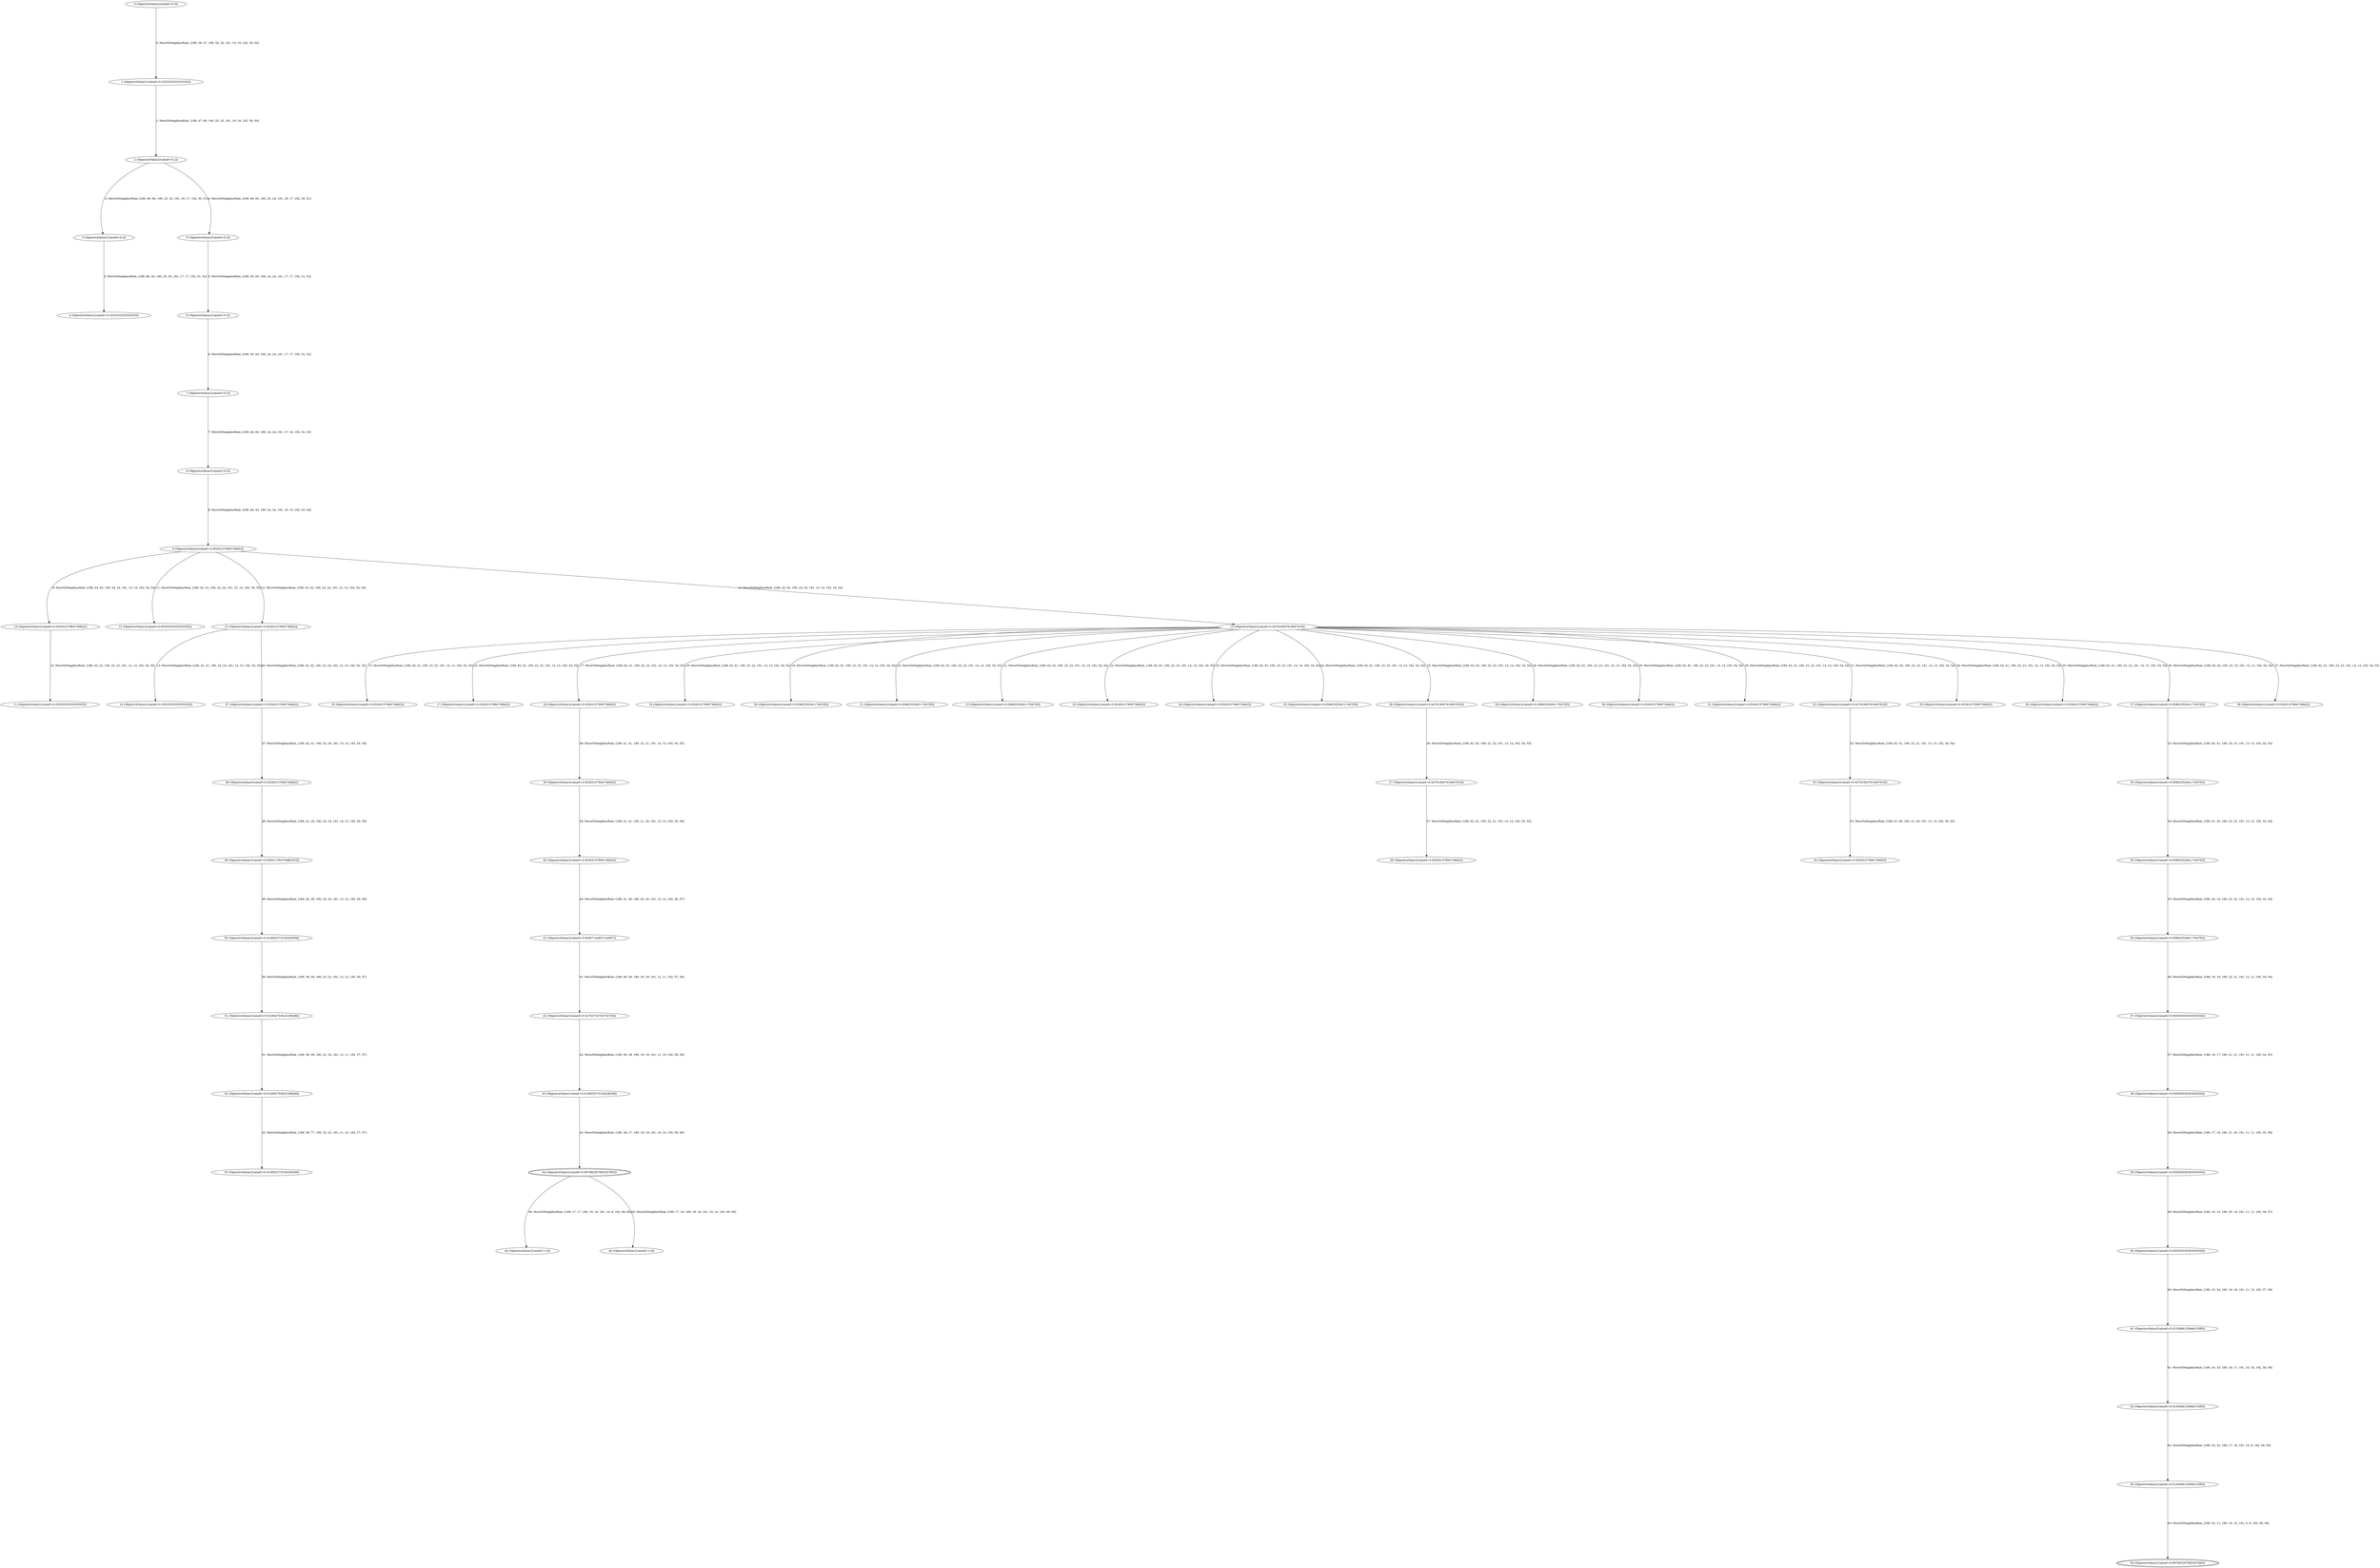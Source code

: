 digraph designSpace {
nodesep=0
ranksep=5
node[
	style=filled
	fillcolor=white
]
0 [label = "0 (ObjectiveValue1[value0=0.5])"
URL="./0.svg"]
1 [label = "1 (ObjectiveValue1[value0=0.3333333333333333])"
URL="./1.svg"]
0 -> 1 [label="0: MoveToNeighborRule, [189, 28, 47, 190, 26, 25, 191, 19, 19, 192, 50, 50]"]
2 [label = "2 (ObjectiveValue1[value0=0.2])"
URL="./2.svg"]
1 -> 2 [label="1: MoveToNeighborRule, [189, 47, 66, 190, 25, 25, 191, 19, 18, 192, 50, 50]"]
3 [label = "3 (ObjectiveValue1[value0=0.2])"
URL="./3.svg"]
2 -> 3 [label="2: MoveToNeighborRule, [189, 66, 66, 190, 25, 25, 191, 18, 17, 192, 50, 51]"]
4 [label = "4 (ObjectiveValue1[value0=0.3333333333333333])"
URL="./4.svg"]
3 -> 4 [label="3: MoveToNeighborRule, [189, 66, 45, 190, 25, 25, 191, 17, 17, 192, 51, 52]"]
5 [label = "5 (ObjectiveValue1[value0=0.2])"
URL="./5.svg"]
2 -> 5 [label="4: MoveToNeighborRule, [189, 66, 65, 190, 25, 24, 191, 18, 17, 192, 50, 51]"]
6 [label = "6 (ObjectiveValue1[value0=0.2])"
URL="./6.svg"]
5 -> 6 [label="5: MoveToNeighborRule, [189, 65, 65, 190, 24, 24, 191, 17, 17, 192, 51, 52]"]
7 [label = "7 (ObjectiveValue1[value0=0.2])"
URL="./7.svg"]
6 -> 7 [label="6: MoveToNeighborRule, [189, 65, 64, 190, 24, 24, 191, 17, 17, 192, 52, 52]"]
8 [label = "8 (ObjectiveValue1[value0=0.2])"
URL="./8.svg"]
7 -> 8 [label="7: MoveToNeighborRule, [189, 64, 64, 190, 24, 24, 191, 17, 16, 192, 52, 53]"]
9 [label = "9 (ObjectiveValue1[value0=0.05263157894736842])"
URL="./9.svg"]
8 -> 9 [label="8: MoveToNeighborRule, [189, 64, 43, 190, 24, 24, 191, 16, 15, 192, 53, 54]"]
10 [label = "10 (ObjectiveValue1[value0=0.05263157894736842])"
URL="./10.svg"]
9 -> 10 [label="9: MoveToNeighborRule, [189, 43, 43, 190, 24, 24, 191, 15, 14, 192, 54, 54]"]
11 [label = "11 (ObjectiveValue1[value0=0.05555555555555555])"
URL="./11.svg"]
10 -> 11 [label="10: MoveToNeighborRule, [189, 43, 22, 190, 24, 23, 191, 14, 13, 192, 54, 55]"]
12 [label = "12 (ObjectiveValue1[value0=0.05555555555555555])"
URL="./12.svg"]
9 -> 12 [label="11: MoveToNeighborRule, [189, 43, 22, 190, 24, 24, 191, 15, 14, 192, 54, 55]"]
13 [label = "13 (ObjectiveValue1[value0=0.05263157894736842])"
URL="./13.svg"]
9 -> 13 [label="12: MoveToNeighborRule, [189, 43, 42, 190, 24, 24, 191, 15, 14, 192, 54, 54]"]
14 [label = "14 (ObjectiveValue1[value0=0.05555555555555555])"
URL="./14.svg"]
13 -> 14 [label="13: MoveToNeighborRule, [189, 42, 21, 190, 24, 24, 191, 14, 13, 192, 54, 55]"]
15 [label = "15 (ObjectiveValue1[value0=0.047619047619047616])"
URL="./15.svg"]
9 -> 15 [label="14: MoveToNeighborRule, [189, 43, 62, 190, 24, 23, 191, 15, 14, 192, 54, 54]"]
16 [label = "16 (ObjectiveValue1[value0=0.05263157894736842])"
URL="./16.svg"]
15 -> 16 [label="15: MoveToNeighborRule, [189, 62, 41, 190, 23, 23, 191, 14, 13, 192, 54, 55]"]
17 [label = "17 (ObjectiveValue1[value0=0.05263157894736842])"
URL="./17.svg"]
15 -> 17 [label="16: MoveToNeighborRule, [189, 62, 81, 190, 23, 23, 191, 14, 13, 192, 54, 54]"]
18 [label = "18 (ObjectiveValue1[value0=0.05263157894736842])"
URL="./18.svg"]
15 -> 18 [label="17: MoveToNeighborRule, [189, 62, 41, 190, 23, 22, 191, 14, 14, 192, 54, 55]"]
19 [label = "19 (ObjectiveValue1[value0=0.05263157894736842])"
URL="./19.svg"]
15 -> 19 [label="18: MoveToNeighborRule, [189, 62, 81, 190, 23, 22, 191, 14, 13, 192, 54, 54]"]
20 [label = "20 (ObjectiveValue1[value0=0.058823529411764705])"
URL="./20.svg"]
15 -> 20 [label="19: MoveToNeighborRule, [189, 62, 61, 190, 23, 23, 191, 14, 14, 192, 54, 54]"]
21 [label = "21 (ObjectiveValue1[value0=0.058823529411764705])"
URL="./21.svg"]
15 -> 21 [label="20: MoveToNeighborRule, [189, 62, 61, 190, 23, 23, 191, 14, 14, 192, 54, 55]"]
22 [label = "22 (ObjectiveValue1[value0=0.058823529411764705])"
URL="./22.svg"]
15 -> 22 [label="21: MoveToNeighborRule, [189, 62, 62, 190, 23, 23, 191, 14, 14, 192, 54, 54]"]
23 [label = "23 (ObjectiveValue1[value0=0.05263157894736842])"
URL="./23.svg"]
15 -> 23 [label="22: MoveToNeighborRule, [189, 62, 81, 190, 23, 23, 191, 14, 14, 192, 54, 55]"]
24 [label = "24 (ObjectiveValue1[value0=0.05263157894736842])"
URL="./24.svg"]
15 -> 24 [label="23: MoveToNeighborRule, [189, 62, 81, 190, 23, 23, 191, 14, 14, 192, 54, 54]"]
25 [label = "25 (ObjectiveValue1[value0=0.058823529411764705])"
URL="./25.svg"]
15 -> 25 [label="24: MoveToNeighborRule, [189, 62, 61, 190, 23, 23, 191, 14, 13, 192, 54, 54]"]
26 [label = "26 (ObjectiveValue1[value0=0.047619047619047616])"
URL="./26.svg"]
15 -> 26 [label="25: MoveToNeighborRule, [189, 62, 62, 190, 23, 22, 191, 14, 14, 192, 54, 54]"]
27 [label = "27 (ObjectiveValue1[value0=0.047619047619047616])"
URL="./27.svg"]
26 -> 27 [label="26: MoveToNeighborRule, [189, 62, 62, 190, 22, 22, 191, 14, 14, 192, 54, 55]"]
28 [label = "28 (ObjectiveValue1[value0=0.05263157894736842])"
URL="./28.svg"]
27 -> 28 [label="27: MoveToNeighborRule, [189, 62, 81, 190, 22, 21, 191, 14, 14, 192, 55, 55]"]
29 [label = "29 (ObjectiveValue1[value0=0.058823529411764705])"
URL="./29.svg"]
15 -> 29 [label="28: MoveToNeighborRule, [189, 62, 61, 190, 23, 22, 191, 14, 13, 192, 54, 54]"]
30 [label = "30 (ObjectiveValue1[value0=0.05263157894736842])"
URL="./30.svg"]
15 -> 30 [label="29: MoveToNeighborRule, [189, 62, 81, 190, 23, 22, 191, 14, 14, 192, 54, 54]"]
31 [label = "31 (ObjectiveValue1[value0=0.05263157894736842])"
URL="./31.svg"]
15 -> 31 [label="30: MoveToNeighborRule, [189, 62, 41, 190, 23, 22, 191, 14, 14, 192, 54, 54]"]
32 [label = "32 (ObjectiveValue1[value0=0.047619047619047616])"
URL="./32.svg"]
15 -> 32 [label="31: MoveToNeighborRule, [189, 62, 62, 190, 23, 22, 191, 14, 13, 192, 54, 54]"]
33 [label = "33 (ObjectiveValue1[value0=0.047619047619047616])"
URL="./33.svg"]
32 -> 33 [label="32: MoveToNeighborRule, [189, 62, 61, 190, 22, 21, 191, 13, 13, 192, 54, 54]"]
34 [label = "34 (ObjectiveValue1[value0=0.05263157894736842])"
URL="./34.svg"]
33 -> 34 [label="33: MoveToNeighborRule, [189, 61, 80, 190, 21, 20, 191, 13, 13, 192, 54, 55]"]
35 [label = "35 (ObjectiveValue1[value0=0.05263157894736842])"
URL="./35.svg"]
15 -> 35 [label="34: MoveToNeighborRule, [189, 62, 41, 190, 23, 23, 191, 14, 13, 192, 54, 54]"]
36 [label = "36 (ObjectiveValue1[value0=0.05263157894736842])"
URL="./36.svg"]
15 -> 36 [label="35: MoveToNeighborRule, [189, 62, 41, 190, 23, 22, 191, 14, 13, 192, 54, 54]"]
37 [label = "37 (ObjectiveValue1[value0=0.058823529411764705])"
URL="./37.svg"]
15 -> 37 [label="36: MoveToNeighborRule, [189, 62, 62, 190, 23, 23, 191, 14, 13, 192, 54, 54]"]
38 [label = "38 (ObjectiveValue1[value0=0.05263157894736842])"
URL="./38.svg"]
15 -> 38 [label="37: MoveToNeighborRule, [189, 62, 41, 190, 23, 22, 191, 14, 13, 192, 54, 55]"]
39 [label = "39 (ObjectiveValue1[value0=0.05263157894736842])"
URL="./39.svg"]
18 -> 39 [label="38: MoveToNeighborRule, [189, 41, 41, 190, 22, 21, 191, 14, 13, 192, 55, 55]"]
40 [label = "40 (ObjectiveValue1[value0=0.05263157894736842])"
URL="./40.svg"]
39 -> 40 [label="39: MoveToNeighborRule, [189, 41, 41, 190, 21, 20, 191, 13, 13, 192, 55, 56]"]
41 [label = "41 (ObjectiveValue1[value0=0.02857142857142857])"
URL="./41.svg"]
40 -> 41 [label="40: MoveToNeighborRule, [189, 41, 40, 190, 20, 20, 191, 13, 12, 192, 56, 57]"]
42 [label = "42 (ObjectiveValue1[value0=0.02702702702702703])"
URL="./42.svg"]
41 -> 42 [label="41: MoveToNeighborRule, [189, 40, 59, 190, 20, 19, 191, 12, 11, 192, 57, 58]"]
43 [label = "43 (ObjectiveValue1[value0=0.014925373134328358])"
URL="./43.svg"]
42 -> 43 [label="42: MoveToNeighborRule, [189, 59, 38, 190, 19, 19, 191, 11, 10, 192, 58, 59]"]
44 [label = "44 (ObjectiveValue1[value0=0.007692307692307693])"
URL="./44.svg"]
44 [peripheries = 2]
43 -> 44 [label="43: MoveToNeighborRule, [189, 38, 17, 190, 19, 19, 191, 10, 10, 192, 59, 60]"]
45 [label = "45 (ObjectiveValue1[value0=1.0])"
URL="./45.svg"]
44 -> 45 [label="44: MoveToNeighborRule, [189, 17, 17, 190, 19, 18, 191, 10, 9, 192, 60, 60]"]
46 [label = "46 (ObjectiveValue1[value0=1.0])"
URL="./46.svg"]
44 -> 46 [label="45: MoveToNeighborRule, [189, 17, 16, 190, 19, 18, 191, 10, 10, 192, 60, 60]"]
47 [label = "47 (ObjectiveValue1[value0=0.05263157894736842])"
URL="./47.svg"]
13 -> 47 [label="46: MoveToNeighborRule, [189, 42, 42, 190, 24, 24, 191, 14, 14, 192, 54, 55]"]
48 [label = "48 (ObjectiveValue1[value0=0.05263157894736842])"
URL="./48.svg"]
47 -> 48 [label="47: MoveToNeighborRule, [189, 42, 41, 190, 24, 24, 191, 14, 14, 192, 55, 56]"]
49 [label = "49 (ObjectiveValue1[value0=0.029411764705882353])"
URL="./49.svg"]
48 -> 49 [label="48: MoveToNeighborRule, [189, 41, 20, 190, 24, 24, 191, 14, 13, 192, 56, 56]"]
50 [label = "50 (ObjectiveValue1[value0=0.014925373134328358])"
URL="./50.svg"]
49 -> 50 [label="49: MoveToNeighborRule, [189, 20, 39, 190, 24, 23, 191, 13, 12, 192, 56, 56]"]
51 [label = "51 (ObjectiveValue1[value0=0.014492753623188406])"
URL="./51.svg"]
50 -> 51 [label="50: MoveToNeighborRule, [189, 39, 58, 190, 23, 22, 191, 12, 12, 192, 56, 57]"]
52 [label = "52 (ObjectiveValue1[value0=0.014492753623188406])"
URL="./52.svg"]
51 -> 52 [label="51: MoveToNeighborRule, [189, 58, 58, 190, 22, 22, 191, 12, 11, 192, 57, 57]"]
53 [label = "53 (ObjectiveValue1[value0=0.014925373134328358])"
URL="./53.svg"]
52 -> 53 [label="52: MoveToNeighborRule, [189, 58, 77, 190, 22, 22, 191, 11, 10, 192, 57, 57]"]
54 [label = "54 (ObjectiveValue1[value0=0.058823529411764705])"
URL="./54.svg"]
37 -> 54 [label="53: MoveToNeighborRule, [189, 62, 41, 190, 23, 23, 191, 13, 13, 192, 54, 54]"]
55 [label = "55 (ObjectiveValue1[value0=0.058823529411764705])"
URL="./55.svg"]
54 -> 55 [label="54: MoveToNeighborRule, [189, 41, 20, 190, 23, 23, 191, 13, 12, 192, 54, 54]"]
56 [label = "56 (ObjectiveValue1[value0=0.058823529411764705])"
URL="./56.svg"]
55 -> 56 [label="55: MoveToNeighborRule, [189, 20, 19, 190, 23, 22, 191, 12, 12, 192, 54, 54]"]
57 [label = "57 (ObjectiveValue1[value0=0.030303030303030304])"
URL="./57.svg"]
56 -> 57 [label="56: MoveToNeighborRule, [189, 19, 18, 190, 22, 21, 191, 12, 11, 192, 54, 54]"]
58 [label = "58 (ObjectiveValue1[value0=0.030303030303030304])"
URL="./58.svg"]
57 -> 58 [label="57: MoveToNeighborRule, [189, 18, 17, 190, 21, 21, 191, 11, 11, 192, 54, 55]"]
59 [label = "59 (ObjectiveValue1[value0=0.030303030303030304])"
URL="./59.svg"]
58 -> 59 [label="58: MoveToNeighborRule, [189, 17, 16, 190, 21, 20, 191, 11, 11, 192, 55, 56]"]
60 [label = "60 (ObjectiveValue1[value0=0.030303030303030304])"
URL="./60.svg"]
59 -> 60 [label="59: MoveToNeighborRule, [189, 16, 15, 190, 20, 19, 191, 11, 11, 192, 56, 57]"]
61 [label = "61 (ObjectiveValue1[value0=0.015384615384615385])"
URL="./61.svg"]
60 -> 61 [label="60: MoveToNeighborRule, [189, 15, 34, 190, 19, 18, 191, 11, 10, 192, 57, 58]"]
62 [label = "62 (ObjectiveValue1[value0=0.015384615384615385])"
URL="./62.svg"]
61 -> 62 [label="61: MoveToNeighborRule, [189, 34, 33, 190, 18, 17, 191, 10, 10, 192, 58, 58]"]
63 [label = "63 (ObjectiveValue1[value0=0.015384615384615385])"
URL="./63.svg"]
62 -> 63 [label="62: MoveToNeighborRule, [189, 33, 32, 190, 17, 16, 191, 10, 9, 192, 58, 59]"]
64 [label = "64 (ObjectiveValue1[value0=0.007692307692307693])"
URL="./64.svg"]
64 [peripheries = 2]
63 -> 64 [label="63: MoveToNeighborRule, [189, 32, 11, 190, 16, 15, 191, 9, 9, 192, 59, 59]"]
}